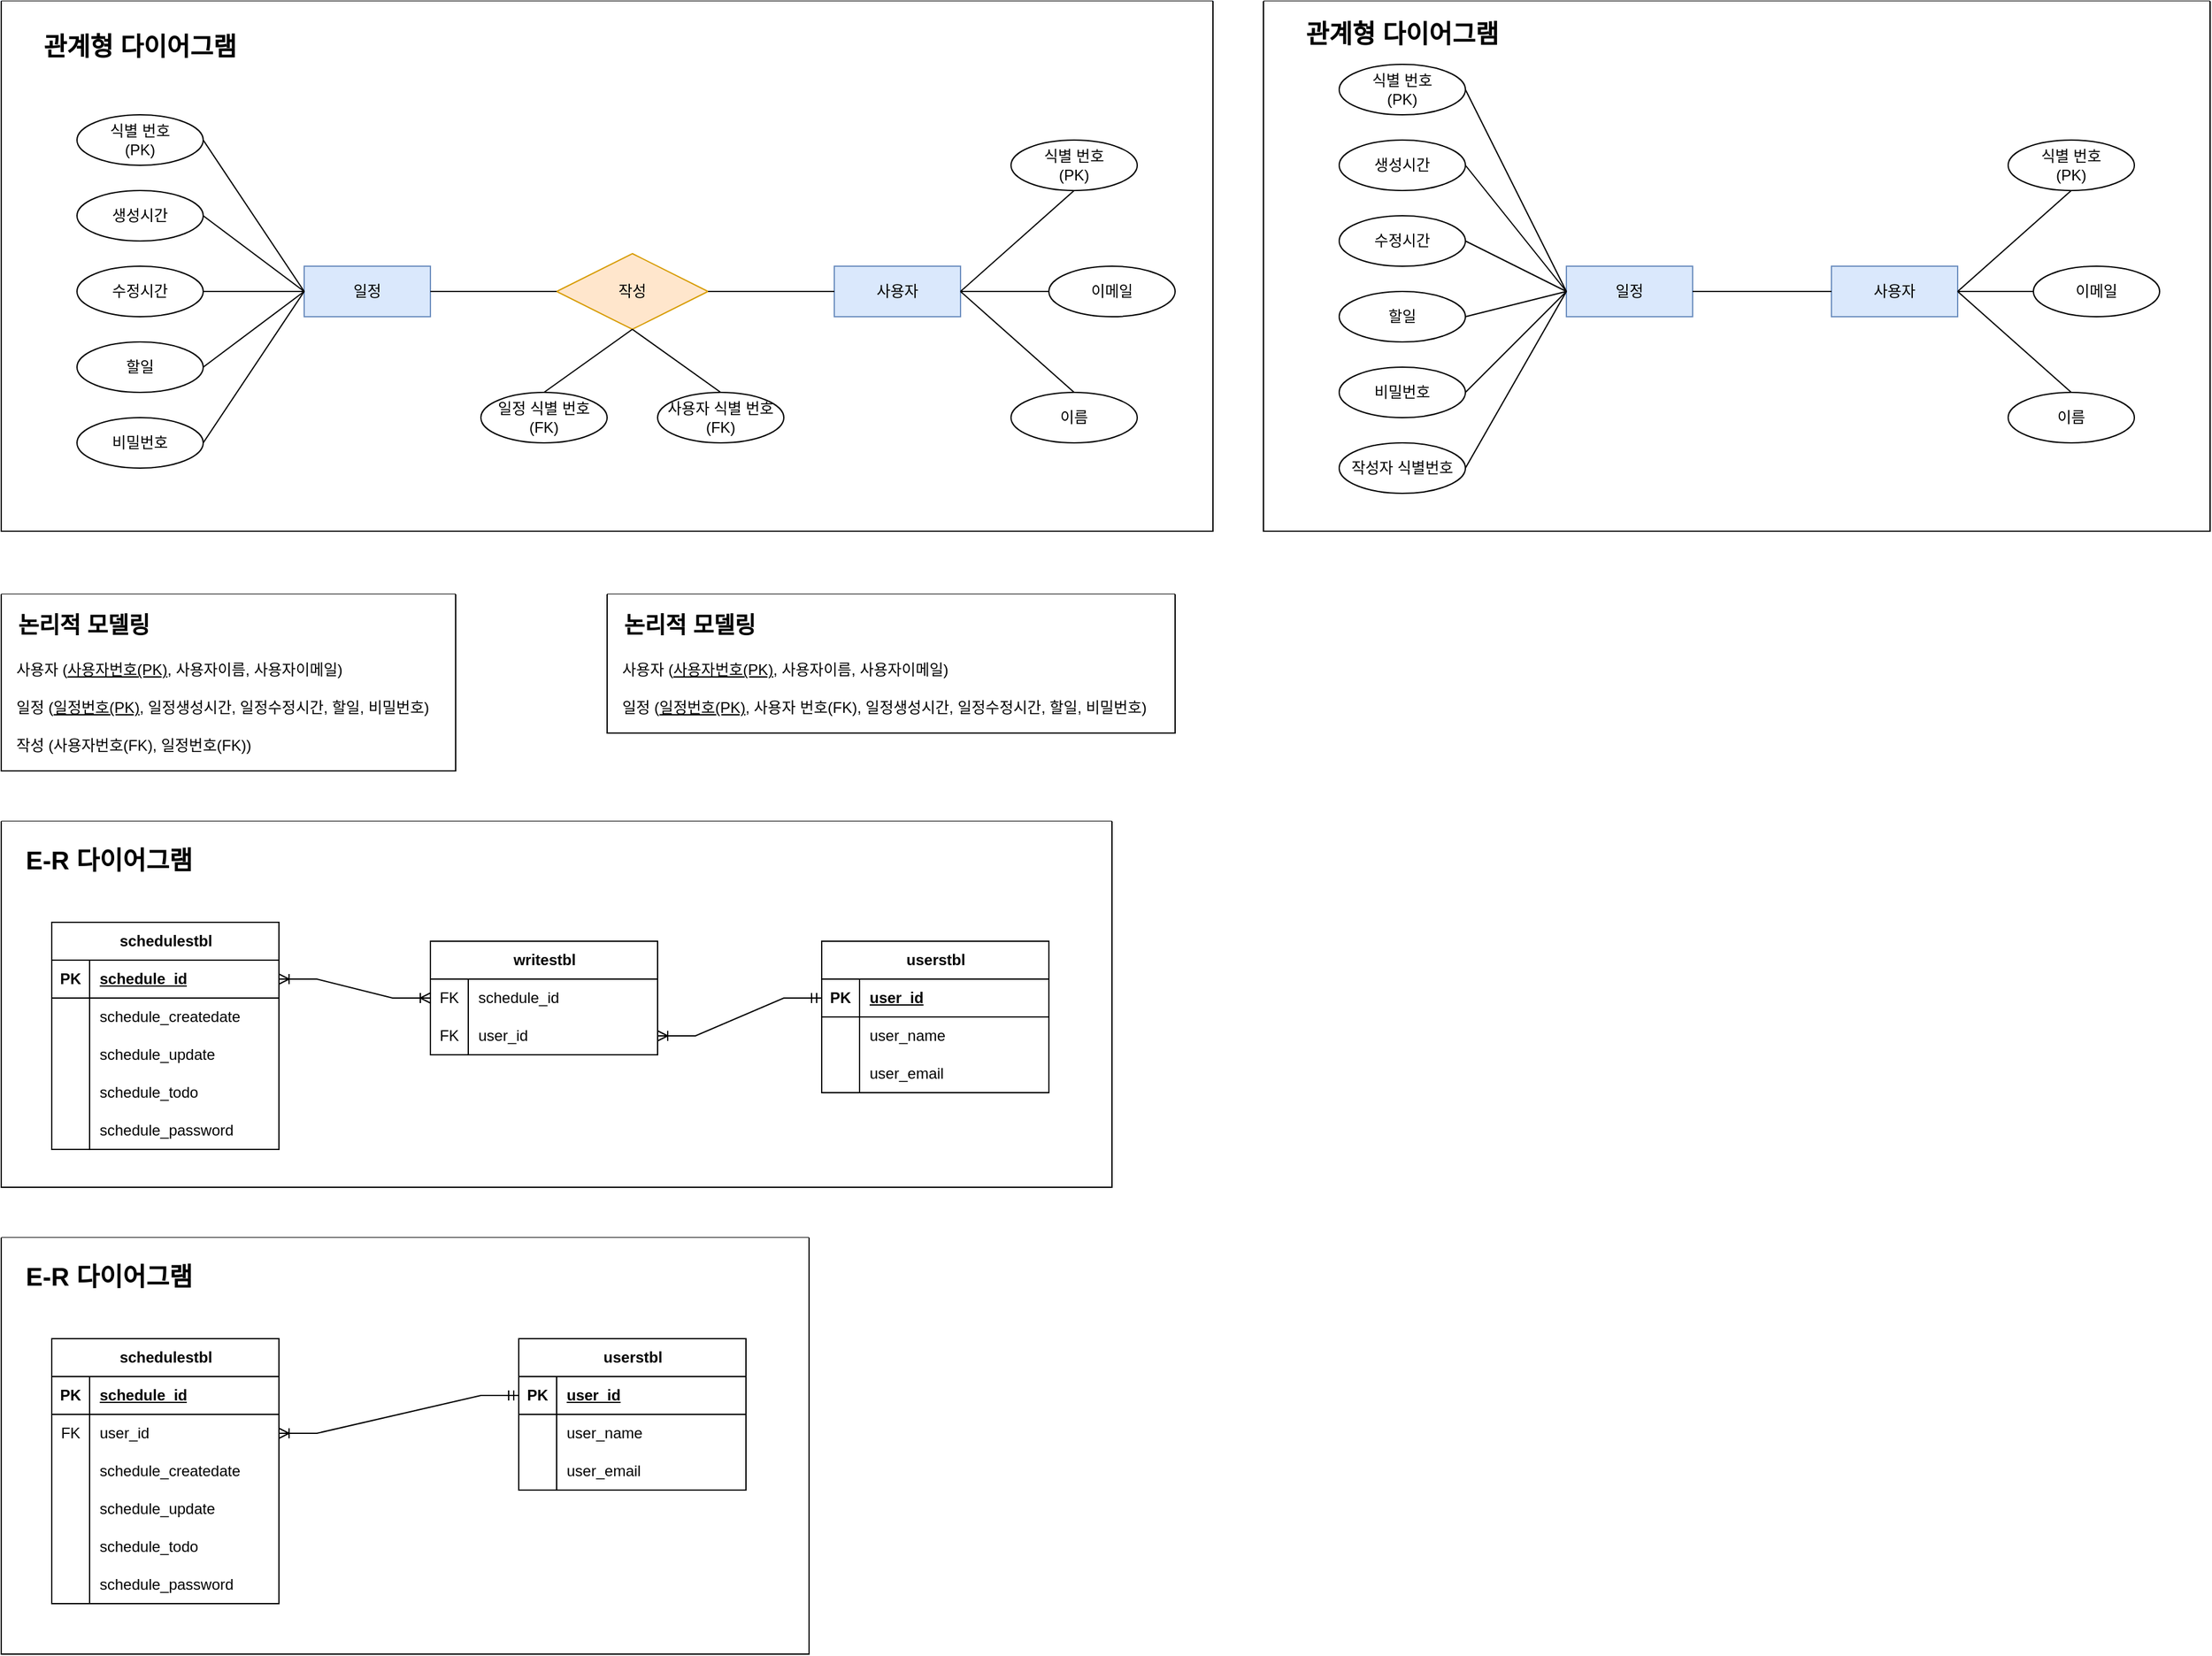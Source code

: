 <mxfile version="27.0.6">
  <diagram name="페이지-1" id="7u8y5s6nJCoRdp69eCld">
    <mxGraphModel dx="784" dy="1110" grid="1" gridSize="10" guides="1" tooltips="1" connect="1" arrows="1" fold="1" page="1" pageScale="1" pageWidth="827" pageHeight="1169" math="0" shadow="0">
      <root>
        <mxCell id="0" />
        <mxCell id="1" parent="0" />
        <mxCell id="xy9pNAmXeIm37C3tFUrq-29" value="" style="group;fillColor=#dae8fc;strokeColor=#6c8ebf;" parent="1" vertex="1" connectable="0">
          <mxGeometry x="140" y="20" width="960" height="420" as="geometry" />
        </mxCell>
        <mxCell id="xy9pNAmXeIm37C3tFUrq-27" value="" style="swimlane;startSize=0;swimlaneFillColor=default;" parent="xy9pNAmXeIm37C3tFUrq-29" vertex="1">
          <mxGeometry width="960" height="420" as="geometry" />
        </mxCell>
        <mxCell id="xy9pNAmXeIm37C3tFUrq-28" value="관계형 다이어그램" style="text;html=1;align=center;verticalAlign=middle;whiteSpace=wrap;rounded=0;fontSize=20;fontStyle=1" parent="xy9pNAmXeIm37C3tFUrq-27" vertex="1">
          <mxGeometry x="25" y="20" width="170" height="30" as="geometry" />
        </mxCell>
        <mxCell id="_SAzlWE_pgAEh568FnMx-1" value="이메일" style="ellipse;whiteSpace=wrap;html=1;align=center;" vertex="1" parent="xy9pNAmXeIm37C3tFUrq-27">
          <mxGeometry x="830" y="210" width="100" height="40" as="geometry" />
        </mxCell>
        <mxCell id="xy9pNAmXeIm37C3tFUrq-3" value="작성" style="shape=rhombus;perimeter=rhombusPerimeter;whiteSpace=wrap;html=1;align=center;fillColor=#ffe6cc;strokeColor=#d79b00;" parent="xy9pNAmXeIm37C3tFUrq-29" vertex="1">
          <mxGeometry x="440" y="200" width="120" height="60" as="geometry" />
        </mxCell>
        <mxCell id="xy9pNAmXeIm37C3tFUrq-4" value="일정" style="whiteSpace=wrap;html=1;align=center;fillColor=#dae8fc;strokeColor=#6c8ebf;" parent="xy9pNAmXeIm37C3tFUrq-29" vertex="1">
          <mxGeometry x="240" y="210" width="100" height="40" as="geometry" />
        </mxCell>
        <mxCell id="xy9pNAmXeIm37C3tFUrq-5" value="사용자" style="whiteSpace=wrap;html=1;align=center;fillColor=#dae8fc;strokeColor=#6c8ebf;" parent="xy9pNAmXeIm37C3tFUrq-29" vertex="1">
          <mxGeometry x="660" y="210" width="100" height="40" as="geometry" />
        </mxCell>
        <mxCell id="xy9pNAmXeIm37C3tFUrq-6" value="" style="endArrow=none;html=1;rounded=0;exitX=1;exitY=0.5;exitDx=0;exitDy=0;entryX=0;entryY=0.5;entryDx=0;entryDy=0;" parent="xy9pNAmXeIm37C3tFUrq-29" source="xy9pNAmXeIm37C3tFUrq-4" target="xy9pNAmXeIm37C3tFUrq-3" edge="1">
          <mxGeometry relative="1" as="geometry">
            <mxPoint x="410" y="410" as="sourcePoint" />
            <mxPoint x="570" y="410" as="targetPoint" />
          </mxGeometry>
        </mxCell>
        <mxCell id="xy9pNAmXeIm37C3tFUrq-7" value="" style="endArrow=none;html=1;rounded=0;exitX=1;exitY=0.5;exitDx=0;exitDy=0;entryX=0;entryY=0.5;entryDx=0;entryDy=0;" parent="xy9pNAmXeIm37C3tFUrq-29" source="xy9pNAmXeIm37C3tFUrq-3" target="xy9pNAmXeIm37C3tFUrq-5" edge="1">
          <mxGeometry relative="1" as="geometry">
            <mxPoint x="430" y="410" as="sourcePoint" />
            <mxPoint x="590" y="410" as="targetPoint" />
          </mxGeometry>
        </mxCell>
        <mxCell id="xy9pNAmXeIm37C3tFUrq-8" value="식별 번호&lt;div&gt;(PK)&lt;/div&gt;" style="ellipse;whiteSpace=wrap;html=1;align=center;" parent="xy9pNAmXeIm37C3tFUrq-29" vertex="1">
          <mxGeometry x="800" y="110" width="100" height="40" as="geometry" />
        </mxCell>
        <mxCell id="xy9pNAmXeIm37C3tFUrq-9" value="이름" style="ellipse;whiteSpace=wrap;html=1;align=center;" parent="xy9pNAmXeIm37C3tFUrq-29" vertex="1">
          <mxGeometry x="800" y="310" width="100" height="40" as="geometry" />
        </mxCell>
        <mxCell id="xy9pNAmXeIm37C3tFUrq-10" value="" style="endArrow=none;html=1;rounded=0;entryX=0.5;entryY=1;entryDx=0;entryDy=0;exitX=1;exitY=0.5;exitDx=0;exitDy=0;" parent="xy9pNAmXeIm37C3tFUrq-29" source="xy9pNAmXeIm37C3tFUrq-5" target="xy9pNAmXeIm37C3tFUrq-8" edge="1">
          <mxGeometry relative="1" as="geometry">
            <mxPoint x="430" y="420" as="sourcePoint" />
            <mxPoint x="590" y="420" as="targetPoint" />
          </mxGeometry>
        </mxCell>
        <mxCell id="xy9pNAmXeIm37C3tFUrq-11" value="" style="endArrow=none;html=1;rounded=0;entryX=0.5;entryY=0;entryDx=0;entryDy=0;exitX=1;exitY=0.5;exitDx=0;exitDy=0;" parent="xy9pNAmXeIm37C3tFUrq-29" source="xy9pNAmXeIm37C3tFUrq-5" target="xy9pNAmXeIm37C3tFUrq-9" edge="1">
          <mxGeometry relative="1" as="geometry">
            <mxPoint x="820" y="230" as="sourcePoint" />
            <mxPoint x="590" y="420" as="targetPoint" />
          </mxGeometry>
        </mxCell>
        <mxCell id="xy9pNAmXeIm37C3tFUrq-12" value="식별 번호&lt;div&gt;(PK&lt;span style=&quot;background-color: transparent; color: light-dark(rgb(0, 0, 0), rgb(255, 255, 255));&quot;&gt;)&lt;/span&gt;&lt;/div&gt;" style="ellipse;whiteSpace=wrap;html=1;align=center;" parent="xy9pNAmXeIm37C3tFUrq-29" vertex="1">
          <mxGeometry x="60" y="90" width="100" height="40" as="geometry" />
        </mxCell>
        <mxCell id="xy9pNAmXeIm37C3tFUrq-13" value="생성시간" style="ellipse;whiteSpace=wrap;html=1;align=center;" parent="xy9pNAmXeIm37C3tFUrq-29" vertex="1">
          <mxGeometry x="60" y="150" width="100" height="40" as="geometry" />
        </mxCell>
        <mxCell id="xy9pNAmXeIm37C3tFUrq-14" value="수정시간" style="ellipse;whiteSpace=wrap;html=1;align=center;" parent="xy9pNAmXeIm37C3tFUrq-29" vertex="1">
          <mxGeometry x="60" y="210" width="100" height="40" as="geometry" />
        </mxCell>
        <mxCell id="xy9pNAmXeIm37C3tFUrq-15" value="할일" style="ellipse;whiteSpace=wrap;html=1;align=center;" parent="xy9pNAmXeIm37C3tFUrq-29" vertex="1">
          <mxGeometry x="60" y="270" width="100" height="40" as="geometry" />
        </mxCell>
        <mxCell id="xy9pNAmXeIm37C3tFUrq-16" value="비밀번호" style="ellipse;whiteSpace=wrap;html=1;align=center;" parent="xy9pNAmXeIm37C3tFUrq-29" vertex="1">
          <mxGeometry x="60" y="330" width="100" height="40" as="geometry" />
        </mxCell>
        <mxCell id="xy9pNAmXeIm37C3tFUrq-17" value="" style="endArrow=none;html=1;rounded=0;exitX=1;exitY=0.5;exitDx=0;exitDy=0;entryX=0;entryY=0.5;entryDx=0;entryDy=0;" parent="xy9pNAmXeIm37C3tFUrq-29" source="xy9pNAmXeIm37C3tFUrq-12" target="xy9pNAmXeIm37C3tFUrq-4" edge="1">
          <mxGeometry relative="1" as="geometry">
            <mxPoint x="340" y="420" as="sourcePoint" />
            <mxPoint x="500" y="420" as="targetPoint" />
          </mxGeometry>
        </mxCell>
        <mxCell id="xy9pNAmXeIm37C3tFUrq-18" value="" style="endArrow=none;html=1;rounded=0;exitX=1;exitY=0.5;exitDx=0;exitDy=0;entryX=0;entryY=0.5;entryDx=0;entryDy=0;" parent="xy9pNAmXeIm37C3tFUrq-29" source="xy9pNAmXeIm37C3tFUrq-13" target="xy9pNAmXeIm37C3tFUrq-4" edge="1">
          <mxGeometry relative="1" as="geometry">
            <mxPoint x="340" y="420" as="sourcePoint" />
            <mxPoint x="500" y="420" as="targetPoint" />
          </mxGeometry>
        </mxCell>
        <mxCell id="xy9pNAmXeIm37C3tFUrq-19" value="" style="endArrow=none;html=1;rounded=0;exitX=1;exitY=0.5;exitDx=0;exitDy=0;entryX=0;entryY=0.5;entryDx=0;entryDy=0;" parent="xy9pNAmXeIm37C3tFUrq-29" source="xy9pNAmXeIm37C3tFUrq-14" target="xy9pNAmXeIm37C3tFUrq-4" edge="1">
          <mxGeometry relative="1" as="geometry">
            <mxPoint x="340" y="420" as="sourcePoint" />
            <mxPoint x="500" y="420" as="targetPoint" />
          </mxGeometry>
        </mxCell>
        <mxCell id="xy9pNAmXeIm37C3tFUrq-20" value="" style="endArrow=none;html=1;rounded=0;exitX=1;exitY=0.5;exitDx=0;exitDy=0;entryX=0;entryY=0.5;entryDx=0;entryDy=0;" parent="xy9pNAmXeIm37C3tFUrq-29" source="xy9pNAmXeIm37C3tFUrq-15" target="xy9pNAmXeIm37C3tFUrq-4" edge="1">
          <mxGeometry relative="1" as="geometry">
            <mxPoint x="340" y="420" as="sourcePoint" />
            <mxPoint x="500" y="420" as="targetPoint" />
          </mxGeometry>
        </mxCell>
        <mxCell id="xy9pNAmXeIm37C3tFUrq-21" value="" style="endArrow=none;html=1;rounded=0;exitX=1;exitY=0.5;exitDx=0;exitDy=0;entryX=0;entryY=0.5;entryDx=0;entryDy=0;" parent="xy9pNAmXeIm37C3tFUrq-29" source="xy9pNAmXeIm37C3tFUrq-16" target="xy9pNAmXeIm37C3tFUrq-4" edge="1">
          <mxGeometry relative="1" as="geometry">
            <mxPoint x="340" y="420" as="sourcePoint" />
            <mxPoint x="500" y="420" as="targetPoint" />
          </mxGeometry>
        </mxCell>
        <mxCell id="xy9pNAmXeIm37C3tFUrq-22" value="일정 식별 번호&lt;div&gt;(FK)&lt;/div&gt;" style="ellipse;whiteSpace=wrap;html=1;align=center;" parent="xy9pNAmXeIm37C3tFUrq-29" vertex="1">
          <mxGeometry x="380" y="310" width="100" height="40" as="geometry" />
        </mxCell>
        <mxCell id="xy9pNAmXeIm37C3tFUrq-23" value="사용자 식별 번호&lt;div&gt;(FK)&lt;/div&gt;" style="ellipse;whiteSpace=wrap;html=1;align=center;" parent="xy9pNAmXeIm37C3tFUrq-29" vertex="1">
          <mxGeometry x="520" y="310" width="100" height="40" as="geometry" />
        </mxCell>
        <mxCell id="xy9pNAmXeIm37C3tFUrq-25" value="" style="endArrow=none;html=1;rounded=0;exitX=0.5;exitY=0;exitDx=0;exitDy=0;entryX=0.5;entryY=1;entryDx=0;entryDy=0;" parent="xy9pNAmXeIm37C3tFUrq-29" source="xy9pNAmXeIm37C3tFUrq-22" target="xy9pNAmXeIm37C3tFUrq-3" edge="1">
          <mxGeometry relative="1" as="geometry">
            <mxPoint x="340" y="420" as="sourcePoint" />
            <mxPoint x="500" y="420" as="targetPoint" />
          </mxGeometry>
        </mxCell>
        <mxCell id="xy9pNAmXeIm37C3tFUrq-26" value="" style="endArrow=none;html=1;rounded=0;exitX=0.5;exitY=1;exitDx=0;exitDy=0;entryX=0.5;entryY=0;entryDx=0;entryDy=0;" parent="xy9pNAmXeIm37C3tFUrq-29" source="xy9pNAmXeIm37C3tFUrq-3" target="xy9pNAmXeIm37C3tFUrq-23" edge="1">
          <mxGeometry relative="1" as="geometry">
            <mxPoint x="340" y="420" as="sourcePoint" />
            <mxPoint x="500" y="420" as="targetPoint" />
          </mxGeometry>
        </mxCell>
        <mxCell id="_SAzlWE_pgAEh568FnMx-2" value="" style="endArrow=none;html=1;rounded=0;entryX=0;entryY=0.5;entryDx=0;entryDy=0;exitX=1;exitY=0.5;exitDx=0;exitDy=0;" edge="1" parent="xy9pNAmXeIm37C3tFUrq-29" source="xy9pNAmXeIm37C3tFUrq-5" target="_SAzlWE_pgAEh568FnMx-1">
          <mxGeometry relative="1" as="geometry">
            <mxPoint x="580" y="350" as="sourcePoint" />
            <mxPoint x="740" y="350" as="targetPoint" />
          </mxGeometry>
        </mxCell>
        <mxCell id="xy9pNAmXeIm37C3tFUrq-43" value="" style="swimlane;startSize=0;swimlaneFillColor=default;" parent="1" vertex="1">
          <mxGeometry x="140" y="490" width="360" height="140" as="geometry" />
        </mxCell>
        <mxCell id="xy9pNAmXeIm37C3tFUrq-44" value="논리적 모델링" style="text;html=1;align=center;verticalAlign=middle;resizable=0;points=[];autosize=1;strokeColor=none;fillColor=none;fontSize=18;fontStyle=1" parent="xy9pNAmXeIm37C3tFUrq-43" vertex="1">
          <mxGeometry y="5" width="130" height="40" as="geometry" />
        </mxCell>
        <mxCell id="xy9pNAmXeIm37C3tFUrq-45" value="사용자 (&lt;u&gt;사용자번호(PK)&lt;/u&gt;, 사용자이름, 사용자이메일)" style="text;html=1;align=left;verticalAlign=middle;resizable=0;points=[];autosize=1;strokeColor=none;fillColor=none;" parent="xy9pNAmXeIm37C3tFUrq-43" vertex="1">
          <mxGeometry x="10" y="45" width="280" height="30" as="geometry" />
        </mxCell>
        <mxCell id="xy9pNAmXeIm37C3tFUrq-46" value="일정 (&lt;u&gt;일정번호(PK)&lt;/u&gt;, 일정생성시간, 일정수정시간, 할일, 비밀번호)" style="text;html=1;align=left;verticalAlign=middle;resizable=0;points=[];autosize=1;strokeColor=none;fillColor=none;" parent="xy9pNAmXeIm37C3tFUrq-43" vertex="1">
          <mxGeometry x="10" y="75" width="350" height="30" as="geometry" />
        </mxCell>
        <mxCell id="xy9pNAmXeIm37C3tFUrq-47" value="작성 (사용자번호(FK), 일정번호(FK))" style="text;html=1;align=left;verticalAlign=middle;resizable=0;points=[];autosize=1;strokeColor=none;fillColor=none;" parent="xy9pNAmXeIm37C3tFUrq-43" vertex="1">
          <mxGeometry x="10" y="105" width="210" height="30" as="geometry" />
        </mxCell>
        <mxCell id="xy9pNAmXeIm37C3tFUrq-95" value="" style="group" parent="1" vertex="1" connectable="0">
          <mxGeometry x="140" y="670" width="880" height="290" as="geometry" />
        </mxCell>
        <mxCell id="xy9pNAmXeIm37C3tFUrq-93" value="" style="swimlane;startSize=0;swimlaneFillColor=default;" parent="xy9pNAmXeIm37C3tFUrq-95" vertex="1">
          <mxGeometry width="880" height="290" as="geometry" />
        </mxCell>
        <mxCell id="xy9pNAmXeIm37C3tFUrq-94" value="E-R 다이어그램" style="text;html=1;align=center;verticalAlign=middle;resizable=0;points=[];autosize=1;strokeColor=none;fillColor=none;fontSize=20;fontStyle=1" parent="xy9pNAmXeIm37C3tFUrq-93" vertex="1">
          <mxGeometry x="5" y="10" width="160" height="40" as="geometry" />
        </mxCell>
        <mxCell id="xy9pNAmXeIm37C3tFUrq-48" value="schedulestbl" style="shape=table;startSize=30;container=1;collapsible=1;childLayout=tableLayout;fixedRows=1;rowLines=0;fontStyle=1;align=center;resizeLast=1;html=1;" parent="xy9pNAmXeIm37C3tFUrq-95" vertex="1">
          <mxGeometry x="40" y="80" width="180" height="180" as="geometry" />
        </mxCell>
        <mxCell id="xy9pNAmXeIm37C3tFUrq-49" value="" style="shape=tableRow;horizontal=0;startSize=0;swimlaneHead=0;swimlaneBody=0;fillColor=none;collapsible=0;dropTarget=0;points=[[0,0.5],[1,0.5]];portConstraint=eastwest;top=0;left=0;right=0;bottom=1;" parent="xy9pNAmXeIm37C3tFUrq-48" vertex="1">
          <mxGeometry y="30" width="180" height="30" as="geometry" />
        </mxCell>
        <mxCell id="xy9pNAmXeIm37C3tFUrq-50" value="PK" style="shape=partialRectangle;connectable=0;fillColor=none;top=0;left=0;bottom=0;right=0;fontStyle=1;overflow=hidden;whiteSpace=wrap;html=1;" parent="xy9pNAmXeIm37C3tFUrq-49" vertex="1">
          <mxGeometry width="30" height="30" as="geometry">
            <mxRectangle width="30" height="30" as="alternateBounds" />
          </mxGeometry>
        </mxCell>
        <mxCell id="xy9pNAmXeIm37C3tFUrq-51" value="schedule_id" style="shape=partialRectangle;connectable=0;fillColor=none;top=0;left=0;bottom=0;right=0;align=left;spacingLeft=6;fontStyle=5;overflow=hidden;whiteSpace=wrap;html=1;" parent="xy9pNAmXeIm37C3tFUrq-49" vertex="1">
          <mxGeometry x="30" width="150" height="30" as="geometry">
            <mxRectangle width="150" height="30" as="alternateBounds" />
          </mxGeometry>
        </mxCell>
        <mxCell id="xy9pNAmXeIm37C3tFUrq-52" value="" style="shape=tableRow;horizontal=0;startSize=0;swimlaneHead=0;swimlaneBody=0;fillColor=none;collapsible=0;dropTarget=0;points=[[0,0.5],[1,0.5]];portConstraint=eastwest;top=0;left=0;right=0;bottom=0;" parent="xy9pNAmXeIm37C3tFUrq-48" vertex="1">
          <mxGeometry y="60" width="180" height="30" as="geometry" />
        </mxCell>
        <mxCell id="xy9pNAmXeIm37C3tFUrq-53" value="" style="shape=partialRectangle;connectable=0;fillColor=none;top=0;left=0;bottom=0;right=0;editable=1;overflow=hidden;whiteSpace=wrap;html=1;" parent="xy9pNAmXeIm37C3tFUrq-52" vertex="1">
          <mxGeometry width="30" height="30" as="geometry">
            <mxRectangle width="30" height="30" as="alternateBounds" />
          </mxGeometry>
        </mxCell>
        <mxCell id="xy9pNAmXeIm37C3tFUrq-54" value="schedule_createdate" style="shape=partialRectangle;connectable=0;fillColor=none;top=0;left=0;bottom=0;right=0;align=left;spacingLeft=6;overflow=hidden;whiteSpace=wrap;html=1;" parent="xy9pNAmXeIm37C3tFUrq-52" vertex="1">
          <mxGeometry x="30" width="150" height="30" as="geometry">
            <mxRectangle width="150" height="30" as="alternateBounds" />
          </mxGeometry>
        </mxCell>
        <mxCell id="xy9pNAmXeIm37C3tFUrq-55" value="" style="shape=tableRow;horizontal=0;startSize=0;swimlaneHead=0;swimlaneBody=0;fillColor=none;collapsible=0;dropTarget=0;points=[[0,0.5],[1,0.5]];portConstraint=eastwest;top=0;left=0;right=0;bottom=0;" parent="xy9pNAmXeIm37C3tFUrq-48" vertex="1">
          <mxGeometry y="90" width="180" height="30" as="geometry" />
        </mxCell>
        <mxCell id="xy9pNAmXeIm37C3tFUrq-56" value="" style="shape=partialRectangle;connectable=0;fillColor=none;top=0;left=0;bottom=0;right=0;editable=1;overflow=hidden;whiteSpace=wrap;html=1;" parent="xy9pNAmXeIm37C3tFUrq-55" vertex="1">
          <mxGeometry width="30" height="30" as="geometry">
            <mxRectangle width="30" height="30" as="alternateBounds" />
          </mxGeometry>
        </mxCell>
        <mxCell id="xy9pNAmXeIm37C3tFUrq-57" value="schedule_update" style="shape=partialRectangle;connectable=0;fillColor=none;top=0;left=0;bottom=0;right=0;align=left;spacingLeft=6;overflow=hidden;whiteSpace=wrap;html=1;" parent="xy9pNAmXeIm37C3tFUrq-55" vertex="1">
          <mxGeometry x="30" width="150" height="30" as="geometry">
            <mxRectangle width="150" height="30" as="alternateBounds" />
          </mxGeometry>
        </mxCell>
        <mxCell id="xy9pNAmXeIm37C3tFUrq-58" value="" style="shape=tableRow;horizontal=0;startSize=0;swimlaneHead=0;swimlaneBody=0;fillColor=none;collapsible=0;dropTarget=0;points=[[0,0.5],[1,0.5]];portConstraint=eastwest;top=0;left=0;right=0;bottom=0;" parent="xy9pNAmXeIm37C3tFUrq-48" vertex="1">
          <mxGeometry y="120" width="180" height="30" as="geometry" />
        </mxCell>
        <mxCell id="xy9pNAmXeIm37C3tFUrq-59" value="" style="shape=partialRectangle;connectable=0;fillColor=none;top=0;left=0;bottom=0;right=0;editable=1;overflow=hidden;whiteSpace=wrap;html=1;" parent="xy9pNAmXeIm37C3tFUrq-58" vertex="1">
          <mxGeometry width="30" height="30" as="geometry">
            <mxRectangle width="30" height="30" as="alternateBounds" />
          </mxGeometry>
        </mxCell>
        <mxCell id="xy9pNAmXeIm37C3tFUrq-60" value="schedule_todo" style="shape=partialRectangle;connectable=0;fillColor=none;top=0;left=0;bottom=0;right=0;align=left;spacingLeft=6;overflow=hidden;whiteSpace=wrap;html=1;" parent="xy9pNAmXeIm37C3tFUrq-58" vertex="1">
          <mxGeometry x="30" width="150" height="30" as="geometry">
            <mxRectangle width="150" height="30" as="alternateBounds" />
          </mxGeometry>
        </mxCell>
        <mxCell id="xy9pNAmXeIm37C3tFUrq-87" value="" style="shape=tableRow;horizontal=0;startSize=0;swimlaneHead=0;swimlaneBody=0;fillColor=none;collapsible=0;dropTarget=0;points=[[0,0.5],[1,0.5]];portConstraint=eastwest;top=0;left=0;right=0;bottom=0;" parent="xy9pNAmXeIm37C3tFUrq-48" vertex="1">
          <mxGeometry y="150" width="180" height="30" as="geometry" />
        </mxCell>
        <mxCell id="xy9pNAmXeIm37C3tFUrq-88" value="" style="shape=partialRectangle;connectable=0;fillColor=none;top=0;left=0;bottom=0;right=0;editable=1;overflow=hidden;whiteSpace=wrap;html=1;" parent="xy9pNAmXeIm37C3tFUrq-87" vertex="1">
          <mxGeometry width="30" height="30" as="geometry">
            <mxRectangle width="30" height="30" as="alternateBounds" />
          </mxGeometry>
        </mxCell>
        <mxCell id="xy9pNAmXeIm37C3tFUrq-89" value="schedule_password" style="shape=partialRectangle;connectable=0;fillColor=none;top=0;left=0;bottom=0;right=0;align=left;spacingLeft=6;overflow=hidden;whiteSpace=wrap;html=1;" parent="xy9pNAmXeIm37C3tFUrq-87" vertex="1">
          <mxGeometry x="30" width="150" height="30" as="geometry">
            <mxRectangle width="150" height="30" as="alternateBounds" />
          </mxGeometry>
        </mxCell>
        <mxCell id="xy9pNAmXeIm37C3tFUrq-61" value="userstbl" style="shape=table;startSize=30;container=1;collapsible=1;childLayout=tableLayout;fixedRows=1;rowLines=0;fontStyle=1;align=center;resizeLast=1;html=1;" parent="xy9pNAmXeIm37C3tFUrq-95" vertex="1">
          <mxGeometry x="650" y="95" width="180" height="120" as="geometry" />
        </mxCell>
        <mxCell id="xy9pNAmXeIm37C3tFUrq-62" value="" style="shape=tableRow;horizontal=0;startSize=0;swimlaneHead=0;swimlaneBody=0;fillColor=none;collapsible=0;dropTarget=0;points=[[0,0.5],[1,0.5]];portConstraint=eastwest;top=0;left=0;right=0;bottom=1;" parent="xy9pNAmXeIm37C3tFUrq-61" vertex="1">
          <mxGeometry y="30" width="180" height="30" as="geometry" />
        </mxCell>
        <mxCell id="xy9pNAmXeIm37C3tFUrq-63" value="PK" style="shape=partialRectangle;connectable=0;fillColor=none;top=0;left=0;bottom=0;right=0;fontStyle=1;overflow=hidden;whiteSpace=wrap;html=1;" parent="xy9pNAmXeIm37C3tFUrq-62" vertex="1">
          <mxGeometry width="30" height="30" as="geometry">
            <mxRectangle width="30" height="30" as="alternateBounds" />
          </mxGeometry>
        </mxCell>
        <mxCell id="xy9pNAmXeIm37C3tFUrq-64" value="user_id" style="shape=partialRectangle;connectable=0;fillColor=none;top=0;left=0;bottom=0;right=0;align=left;spacingLeft=6;fontStyle=5;overflow=hidden;whiteSpace=wrap;html=1;" parent="xy9pNAmXeIm37C3tFUrq-62" vertex="1">
          <mxGeometry x="30" width="150" height="30" as="geometry">
            <mxRectangle width="150" height="30" as="alternateBounds" />
          </mxGeometry>
        </mxCell>
        <mxCell id="xy9pNAmXeIm37C3tFUrq-65" value="" style="shape=tableRow;horizontal=0;startSize=0;swimlaneHead=0;swimlaneBody=0;fillColor=none;collapsible=0;dropTarget=0;points=[[0,0.5],[1,0.5]];portConstraint=eastwest;top=0;left=0;right=0;bottom=0;" parent="xy9pNAmXeIm37C3tFUrq-61" vertex="1">
          <mxGeometry y="60" width="180" height="30" as="geometry" />
        </mxCell>
        <mxCell id="xy9pNAmXeIm37C3tFUrq-66" value="" style="shape=partialRectangle;connectable=0;fillColor=none;top=0;left=0;bottom=0;right=0;editable=1;overflow=hidden;whiteSpace=wrap;html=1;" parent="xy9pNAmXeIm37C3tFUrq-65" vertex="1">
          <mxGeometry width="30" height="30" as="geometry">
            <mxRectangle width="30" height="30" as="alternateBounds" />
          </mxGeometry>
        </mxCell>
        <mxCell id="xy9pNAmXeIm37C3tFUrq-67" value="user_name" style="shape=partialRectangle;connectable=0;fillColor=none;top=0;left=0;bottom=0;right=0;align=left;spacingLeft=6;overflow=hidden;whiteSpace=wrap;html=1;" parent="xy9pNAmXeIm37C3tFUrq-65" vertex="1">
          <mxGeometry x="30" width="150" height="30" as="geometry">
            <mxRectangle width="150" height="30" as="alternateBounds" />
          </mxGeometry>
        </mxCell>
        <mxCell id="_SAzlWE_pgAEh568FnMx-8" value="" style="shape=tableRow;horizontal=0;startSize=0;swimlaneHead=0;swimlaneBody=0;fillColor=none;collapsible=0;dropTarget=0;points=[[0,0.5],[1,0.5]];portConstraint=eastwest;top=0;left=0;right=0;bottom=0;" vertex="1" parent="xy9pNAmXeIm37C3tFUrq-61">
          <mxGeometry y="90" width="180" height="30" as="geometry" />
        </mxCell>
        <mxCell id="_SAzlWE_pgAEh568FnMx-9" value="" style="shape=partialRectangle;connectable=0;fillColor=none;top=0;left=0;bottom=0;right=0;editable=1;overflow=hidden;whiteSpace=wrap;html=1;" vertex="1" parent="_SAzlWE_pgAEh568FnMx-8">
          <mxGeometry width="30" height="30" as="geometry">
            <mxRectangle width="30" height="30" as="alternateBounds" />
          </mxGeometry>
        </mxCell>
        <mxCell id="_SAzlWE_pgAEh568FnMx-10" value="user_email" style="shape=partialRectangle;connectable=0;fillColor=none;top=0;left=0;bottom=0;right=0;align=left;spacingLeft=6;overflow=hidden;whiteSpace=wrap;html=1;" vertex="1" parent="_SAzlWE_pgAEh568FnMx-8">
          <mxGeometry x="30" width="150" height="30" as="geometry">
            <mxRectangle width="150" height="30" as="alternateBounds" />
          </mxGeometry>
        </mxCell>
        <mxCell id="xy9pNAmXeIm37C3tFUrq-74" value="writestbl" style="shape=table;startSize=30;container=1;collapsible=1;childLayout=tableLayout;fixedRows=1;rowLines=0;fontStyle=1;align=center;resizeLast=1;html=1;" parent="xy9pNAmXeIm37C3tFUrq-95" vertex="1">
          <mxGeometry x="340" y="95" width="180" height="90" as="geometry" />
        </mxCell>
        <mxCell id="xy9pNAmXeIm37C3tFUrq-78" value="" style="shape=tableRow;horizontal=0;startSize=0;swimlaneHead=0;swimlaneBody=0;fillColor=none;collapsible=0;dropTarget=0;points=[[0,0.5],[1,0.5]];portConstraint=eastwest;top=0;left=0;right=0;bottom=0;" parent="xy9pNAmXeIm37C3tFUrq-74" vertex="1">
          <mxGeometry y="30" width="180" height="30" as="geometry" />
        </mxCell>
        <mxCell id="xy9pNAmXeIm37C3tFUrq-79" value="FK" style="shape=partialRectangle;connectable=0;fillColor=none;top=0;left=0;bottom=0;right=0;editable=1;overflow=hidden;whiteSpace=wrap;html=1;" parent="xy9pNAmXeIm37C3tFUrq-78" vertex="1">
          <mxGeometry width="30" height="30" as="geometry">
            <mxRectangle width="30" height="30" as="alternateBounds" />
          </mxGeometry>
        </mxCell>
        <mxCell id="xy9pNAmXeIm37C3tFUrq-80" value="schedule_id" style="shape=partialRectangle;connectable=0;fillColor=none;top=0;left=0;bottom=0;right=0;align=left;spacingLeft=6;overflow=hidden;whiteSpace=wrap;html=1;" parent="xy9pNAmXeIm37C3tFUrq-78" vertex="1">
          <mxGeometry x="30" width="150" height="30" as="geometry">
            <mxRectangle width="150" height="30" as="alternateBounds" />
          </mxGeometry>
        </mxCell>
        <mxCell id="xy9pNAmXeIm37C3tFUrq-81" value="" style="shape=tableRow;horizontal=0;startSize=0;swimlaneHead=0;swimlaneBody=0;fillColor=none;collapsible=0;dropTarget=0;points=[[0,0.5],[1,0.5]];portConstraint=eastwest;top=0;left=0;right=0;bottom=0;" parent="xy9pNAmXeIm37C3tFUrq-74" vertex="1">
          <mxGeometry y="60" width="180" height="30" as="geometry" />
        </mxCell>
        <mxCell id="xy9pNAmXeIm37C3tFUrq-82" value="FK" style="shape=partialRectangle;connectable=0;fillColor=none;top=0;left=0;bottom=0;right=0;editable=1;overflow=hidden;whiteSpace=wrap;html=1;" parent="xy9pNAmXeIm37C3tFUrq-81" vertex="1">
          <mxGeometry width="30" height="30" as="geometry">
            <mxRectangle width="30" height="30" as="alternateBounds" />
          </mxGeometry>
        </mxCell>
        <mxCell id="xy9pNAmXeIm37C3tFUrq-83" value="user_id" style="shape=partialRectangle;connectable=0;fillColor=none;top=0;left=0;bottom=0;right=0;align=left;spacingLeft=6;overflow=hidden;whiteSpace=wrap;html=1;" parent="xy9pNAmXeIm37C3tFUrq-81" vertex="1">
          <mxGeometry x="30" width="150" height="30" as="geometry">
            <mxRectangle width="150" height="30" as="alternateBounds" />
          </mxGeometry>
        </mxCell>
        <mxCell id="xy9pNAmXeIm37C3tFUrq-91" value="" style="edgeStyle=entityRelationEdgeStyle;fontSize=12;html=1;endArrow=ERoneToMany;startArrow=ERmandOne;rounded=0;exitX=0;exitY=0.5;exitDx=0;exitDy=0;" parent="xy9pNAmXeIm37C3tFUrq-95" source="xy9pNAmXeIm37C3tFUrq-62" target="xy9pNAmXeIm37C3tFUrq-81" edge="1">
          <mxGeometry width="100" height="100" relative="1" as="geometry">
            <mxPoint x="510" y="110" as="sourcePoint" />
            <mxPoint x="610" y="10" as="targetPoint" />
          </mxGeometry>
        </mxCell>
        <mxCell id="xy9pNAmXeIm37C3tFUrq-92" value="" style="edgeStyle=entityRelationEdgeStyle;fontSize=12;html=1;endArrow=ERoneToMany;startArrow=ERoneToMany;rounded=0;" parent="xy9pNAmXeIm37C3tFUrq-95" source="xy9pNAmXeIm37C3tFUrq-49" target="xy9pNAmXeIm37C3tFUrq-78" edge="1">
          <mxGeometry width="100" height="100" relative="1" as="geometry">
            <mxPoint x="310" y="110" as="sourcePoint" />
            <mxPoint x="410" y="10" as="targetPoint" />
          </mxGeometry>
        </mxCell>
        <mxCell id="xy9pNAmXeIm37C3tFUrq-135" value="" style="group" parent="1" vertex="1" connectable="0">
          <mxGeometry x="140" y="1000" width="640" height="330" as="geometry" />
        </mxCell>
        <mxCell id="xy9pNAmXeIm37C3tFUrq-97" value="" style="swimlane;startSize=0;swimlaneFillColor=default;" parent="xy9pNAmXeIm37C3tFUrq-135" vertex="1">
          <mxGeometry width="640" height="330" as="geometry" />
        </mxCell>
        <mxCell id="xy9pNAmXeIm37C3tFUrq-98" value="E-R 다이어그램" style="text;html=1;align=center;verticalAlign=middle;resizable=0;points=[];autosize=1;strokeColor=none;fillColor=none;fontSize=20;fontStyle=1" parent="xy9pNAmXeIm37C3tFUrq-97" vertex="1">
          <mxGeometry x="5" y="10" width="160" height="40" as="geometry" />
        </mxCell>
        <mxCell id="xy9pNAmXeIm37C3tFUrq-115" value="userstbl" style="shape=table;startSize=30;container=1;collapsible=1;childLayout=tableLayout;fixedRows=1;rowLines=0;fontStyle=1;align=center;resizeLast=1;html=1;" parent="xy9pNAmXeIm37C3tFUrq-97" vertex="1">
          <mxGeometry x="410" y="80" width="180" height="120" as="geometry" />
        </mxCell>
        <mxCell id="xy9pNAmXeIm37C3tFUrq-116" value="" style="shape=tableRow;horizontal=0;startSize=0;swimlaneHead=0;swimlaneBody=0;fillColor=none;collapsible=0;dropTarget=0;points=[[0,0.5],[1,0.5]];portConstraint=eastwest;top=0;left=0;right=0;bottom=1;" parent="xy9pNAmXeIm37C3tFUrq-115" vertex="1">
          <mxGeometry y="30" width="180" height="30" as="geometry" />
        </mxCell>
        <mxCell id="xy9pNAmXeIm37C3tFUrq-117" value="PK" style="shape=partialRectangle;connectable=0;fillColor=none;top=0;left=0;bottom=0;right=0;fontStyle=1;overflow=hidden;whiteSpace=wrap;html=1;" parent="xy9pNAmXeIm37C3tFUrq-116" vertex="1">
          <mxGeometry width="30" height="30" as="geometry">
            <mxRectangle width="30" height="30" as="alternateBounds" />
          </mxGeometry>
        </mxCell>
        <mxCell id="xy9pNAmXeIm37C3tFUrq-118" value="user_id" style="shape=partialRectangle;connectable=0;fillColor=none;top=0;left=0;bottom=0;right=0;align=left;spacingLeft=6;fontStyle=5;overflow=hidden;whiteSpace=wrap;html=1;" parent="xy9pNAmXeIm37C3tFUrq-116" vertex="1">
          <mxGeometry x="30" width="150" height="30" as="geometry">
            <mxRectangle width="150" height="30" as="alternateBounds" />
          </mxGeometry>
        </mxCell>
        <mxCell id="xy9pNAmXeIm37C3tFUrq-119" value="" style="shape=tableRow;horizontal=0;startSize=0;swimlaneHead=0;swimlaneBody=0;fillColor=none;collapsible=0;dropTarget=0;points=[[0,0.5],[1,0.5]];portConstraint=eastwest;top=0;left=0;right=0;bottom=0;" parent="xy9pNAmXeIm37C3tFUrq-115" vertex="1">
          <mxGeometry y="60" width="180" height="30" as="geometry" />
        </mxCell>
        <mxCell id="xy9pNAmXeIm37C3tFUrq-120" value="" style="shape=partialRectangle;connectable=0;fillColor=none;top=0;left=0;bottom=0;right=0;editable=1;overflow=hidden;whiteSpace=wrap;html=1;" parent="xy9pNAmXeIm37C3tFUrq-119" vertex="1">
          <mxGeometry width="30" height="30" as="geometry">
            <mxRectangle width="30" height="30" as="alternateBounds" />
          </mxGeometry>
        </mxCell>
        <mxCell id="xy9pNAmXeIm37C3tFUrq-121" value="user_name" style="shape=partialRectangle;connectable=0;fillColor=none;top=0;left=0;bottom=0;right=0;align=left;spacingLeft=6;overflow=hidden;whiteSpace=wrap;html=1;" parent="xy9pNAmXeIm37C3tFUrq-119" vertex="1">
          <mxGeometry x="30" width="150" height="30" as="geometry">
            <mxRectangle width="150" height="30" as="alternateBounds" />
          </mxGeometry>
        </mxCell>
        <mxCell id="_SAzlWE_pgAEh568FnMx-5" value="" style="shape=tableRow;horizontal=0;startSize=0;swimlaneHead=0;swimlaneBody=0;fillColor=none;collapsible=0;dropTarget=0;points=[[0,0.5],[1,0.5]];portConstraint=eastwest;top=0;left=0;right=0;bottom=0;" vertex="1" parent="xy9pNAmXeIm37C3tFUrq-115">
          <mxGeometry y="90" width="180" height="30" as="geometry" />
        </mxCell>
        <mxCell id="_SAzlWE_pgAEh568FnMx-6" value="" style="shape=partialRectangle;connectable=0;fillColor=none;top=0;left=0;bottom=0;right=0;editable=1;overflow=hidden;whiteSpace=wrap;html=1;" vertex="1" parent="_SAzlWE_pgAEh568FnMx-5">
          <mxGeometry width="30" height="30" as="geometry">
            <mxRectangle width="30" height="30" as="alternateBounds" />
          </mxGeometry>
        </mxCell>
        <mxCell id="_SAzlWE_pgAEh568FnMx-7" value="user_email" style="shape=partialRectangle;connectable=0;fillColor=none;top=0;left=0;bottom=0;right=0;align=left;spacingLeft=6;overflow=hidden;whiteSpace=wrap;html=1;" vertex="1" parent="_SAzlWE_pgAEh568FnMx-5">
          <mxGeometry x="30" width="150" height="30" as="geometry">
            <mxRectangle width="150" height="30" as="alternateBounds" />
          </mxGeometry>
        </mxCell>
        <mxCell id="xy9pNAmXeIm37C3tFUrq-99" value="schedulestbl" style="shape=table;startSize=30;container=1;collapsible=1;childLayout=tableLayout;fixedRows=1;rowLines=0;fontStyle=1;align=center;resizeLast=1;html=1;" parent="xy9pNAmXeIm37C3tFUrq-135" vertex="1">
          <mxGeometry x="40" y="80" width="180" height="210" as="geometry" />
        </mxCell>
        <mxCell id="xy9pNAmXeIm37C3tFUrq-100" value="" style="shape=tableRow;horizontal=0;startSize=0;swimlaneHead=0;swimlaneBody=0;fillColor=none;collapsible=0;dropTarget=0;points=[[0,0.5],[1,0.5]];portConstraint=eastwest;top=0;left=0;right=0;bottom=1;" parent="xy9pNAmXeIm37C3tFUrq-99" vertex="1">
          <mxGeometry y="30" width="180" height="30" as="geometry" />
        </mxCell>
        <mxCell id="xy9pNAmXeIm37C3tFUrq-101" value="PK" style="shape=partialRectangle;connectable=0;fillColor=none;top=0;left=0;bottom=0;right=0;fontStyle=1;overflow=hidden;whiteSpace=wrap;html=1;" parent="xy9pNAmXeIm37C3tFUrq-100" vertex="1">
          <mxGeometry width="30" height="30" as="geometry">
            <mxRectangle width="30" height="30" as="alternateBounds" />
          </mxGeometry>
        </mxCell>
        <mxCell id="xy9pNAmXeIm37C3tFUrq-102" value="schedule_id" style="shape=partialRectangle;connectable=0;fillColor=none;top=0;left=0;bottom=0;right=0;align=left;spacingLeft=6;fontStyle=5;overflow=hidden;whiteSpace=wrap;html=1;" parent="xy9pNAmXeIm37C3tFUrq-100" vertex="1">
          <mxGeometry x="30" width="150" height="30" as="geometry">
            <mxRectangle width="150" height="30" as="alternateBounds" />
          </mxGeometry>
        </mxCell>
        <mxCell id="xy9pNAmXeIm37C3tFUrq-103" value="" style="shape=tableRow;horizontal=0;startSize=0;swimlaneHead=0;swimlaneBody=0;fillColor=none;collapsible=0;dropTarget=0;points=[[0,0.5],[1,0.5]];portConstraint=eastwest;top=0;left=0;right=0;bottom=0;" parent="xy9pNAmXeIm37C3tFUrq-99" vertex="1">
          <mxGeometry y="60" width="180" height="30" as="geometry" />
        </mxCell>
        <mxCell id="xy9pNAmXeIm37C3tFUrq-104" value="FK" style="shape=partialRectangle;connectable=0;fillColor=none;top=0;left=0;bottom=0;right=0;editable=1;overflow=hidden;whiteSpace=wrap;html=1;" parent="xy9pNAmXeIm37C3tFUrq-103" vertex="1">
          <mxGeometry width="30" height="30" as="geometry">
            <mxRectangle width="30" height="30" as="alternateBounds" />
          </mxGeometry>
        </mxCell>
        <mxCell id="xy9pNAmXeIm37C3tFUrq-105" value="user_id" style="shape=partialRectangle;connectable=0;fillColor=none;top=0;left=0;bottom=0;right=0;align=left;spacingLeft=6;overflow=hidden;whiteSpace=wrap;html=1;" parent="xy9pNAmXeIm37C3tFUrq-103" vertex="1">
          <mxGeometry x="30" width="150" height="30" as="geometry">
            <mxRectangle width="150" height="30" as="alternateBounds" />
          </mxGeometry>
        </mxCell>
        <mxCell id="xy9pNAmXeIm37C3tFUrq-131" value="" style="shape=tableRow;horizontal=0;startSize=0;swimlaneHead=0;swimlaneBody=0;fillColor=none;collapsible=0;dropTarget=0;points=[[0,0.5],[1,0.5]];portConstraint=eastwest;top=0;left=0;right=0;bottom=0;" parent="xy9pNAmXeIm37C3tFUrq-99" vertex="1">
          <mxGeometry y="90" width="180" height="30" as="geometry" />
        </mxCell>
        <mxCell id="xy9pNAmXeIm37C3tFUrq-132" value="" style="shape=partialRectangle;connectable=0;fillColor=none;top=0;left=0;bottom=0;right=0;editable=1;overflow=hidden;whiteSpace=wrap;html=1;" parent="xy9pNAmXeIm37C3tFUrq-131" vertex="1">
          <mxGeometry width="30" height="30" as="geometry">
            <mxRectangle width="30" height="30" as="alternateBounds" />
          </mxGeometry>
        </mxCell>
        <mxCell id="xy9pNAmXeIm37C3tFUrq-133" value="schedule_createdate" style="shape=partialRectangle;connectable=0;fillColor=none;top=0;left=0;bottom=0;right=0;align=left;spacingLeft=6;overflow=hidden;whiteSpace=wrap;html=1;" parent="xy9pNAmXeIm37C3tFUrq-131" vertex="1">
          <mxGeometry x="30" width="150" height="30" as="geometry">
            <mxRectangle width="150" height="30" as="alternateBounds" />
          </mxGeometry>
        </mxCell>
        <mxCell id="xy9pNAmXeIm37C3tFUrq-106" value="" style="shape=tableRow;horizontal=0;startSize=0;swimlaneHead=0;swimlaneBody=0;fillColor=none;collapsible=0;dropTarget=0;points=[[0,0.5],[1,0.5]];portConstraint=eastwest;top=0;left=0;right=0;bottom=0;" parent="xy9pNAmXeIm37C3tFUrq-99" vertex="1">
          <mxGeometry y="120" width="180" height="30" as="geometry" />
        </mxCell>
        <mxCell id="xy9pNAmXeIm37C3tFUrq-107" value="" style="shape=partialRectangle;connectable=0;fillColor=none;top=0;left=0;bottom=0;right=0;editable=1;overflow=hidden;whiteSpace=wrap;html=1;" parent="xy9pNAmXeIm37C3tFUrq-106" vertex="1">
          <mxGeometry width="30" height="30" as="geometry">
            <mxRectangle width="30" height="30" as="alternateBounds" />
          </mxGeometry>
        </mxCell>
        <mxCell id="xy9pNAmXeIm37C3tFUrq-108" value="schedule_update" style="shape=partialRectangle;connectable=0;fillColor=none;top=0;left=0;bottom=0;right=0;align=left;spacingLeft=6;overflow=hidden;whiteSpace=wrap;html=1;" parent="xy9pNAmXeIm37C3tFUrq-106" vertex="1">
          <mxGeometry x="30" width="150" height="30" as="geometry">
            <mxRectangle width="150" height="30" as="alternateBounds" />
          </mxGeometry>
        </mxCell>
        <mxCell id="xy9pNAmXeIm37C3tFUrq-109" value="" style="shape=tableRow;horizontal=0;startSize=0;swimlaneHead=0;swimlaneBody=0;fillColor=none;collapsible=0;dropTarget=0;points=[[0,0.5],[1,0.5]];portConstraint=eastwest;top=0;left=0;right=0;bottom=0;" parent="xy9pNAmXeIm37C3tFUrq-99" vertex="1">
          <mxGeometry y="150" width="180" height="30" as="geometry" />
        </mxCell>
        <mxCell id="xy9pNAmXeIm37C3tFUrq-110" value="" style="shape=partialRectangle;connectable=0;fillColor=none;top=0;left=0;bottom=0;right=0;editable=1;overflow=hidden;whiteSpace=wrap;html=1;" parent="xy9pNAmXeIm37C3tFUrq-109" vertex="1">
          <mxGeometry width="30" height="30" as="geometry">
            <mxRectangle width="30" height="30" as="alternateBounds" />
          </mxGeometry>
        </mxCell>
        <mxCell id="xy9pNAmXeIm37C3tFUrq-111" value="schedule_todo" style="shape=partialRectangle;connectable=0;fillColor=none;top=0;left=0;bottom=0;right=0;align=left;spacingLeft=6;overflow=hidden;whiteSpace=wrap;html=1;" parent="xy9pNAmXeIm37C3tFUrq-109" vertex="1">
          <mxGeometry x="30" width="150" height="30" as="geometry">
            <mxRectangle width="150" height="30" as="alternateBounds" />
          </mxGeometry>
        </mxCell>
        <mxCell id="xy9pNAmXeIm37C3tFUrq-112" value="" style="shape=tableRow;horizontal=0;startSize=0;swimlaneHead=0;swimlaneBody=0;fillColor=none;collapsible=0;dropTarget=0;points=[[0,0.5],[1,0.5]];portConstraint=eastwest;top=0;left=0;right=0;bottom=0;" parent="xy9pNAmXeIm37C3tFUrq-99" vertex="1">
          <mxGeometry y="180" width="180" height="30" as="geometry" />
        </mxCell>
        <mxCell id="xy9pNAmXeIm37C3tFUrq-113" value="" style="shape=partialRectangle;connectable=0;fillColor=none;top=0;left=0;bottom=0;right=0;editable=1;overflow=hidden;whiteSpace=wrap;html=1;" parent="xy9pNAmXeIm37C3tFUrq-112" vertex="1">
          <mxGeometry width="30" height="30" as="geometry">
            <mxRectangle width="30" height="30" as="alternateBounds" />
          </mxGeometry>
        </mxCell>
        <mxCell id="xy9pNAmXeIm37C3tFUrq-114" value="schedule_password" style="shape=partialRectangle;connectable=0;fillColor=none;top=0;left=0;bottom=0;right=0;align=left;spacingLeft=6;overflow=hidden;whiteSpace=wrap;html=1;" parent="xy9pNAmXeIm37C3tFUrq-112" vertex="1">
          <mxGeometry x="30" width="150" height="30" as="geometry">
            <mxRectangle width="150" height="30" as="alternateBounds" />
          </mxGeometry>
        </mxCell>
        <mxCell id="xy9pNAmXeIm37C3tFUrq-134" value="" style="edgeStyle=entityRelationEdgeStyle;fontSize=12;html=1;endArrow=ERoneToMany;startArrow=ERmandOne;rounded=0;" parent="xy9pNAmXeIm37C3tFUrq-135" source="xy9pNAmXeIm37C3tFUrq-116" target="xy9pNAmXeIm37C3tFUrq-103" edge="1">
          <mxGeometry width="100" height="100" relative="1" as="geometry">
            <mxPoint x="250" y="100" as="sourcePoint" />
            <mxPoint x="350" as="targetPoint" />
          </mxGeometry>
        </mxCell>
        <mxCell id="xy9pNAmXeIm37C3tFUrq-164" value="" style="group" parent="1" vertex="1" connectable="0">
          <mxGeometry x="1140" y="20" width="750" height="420" as="geometry" />
        </mxCell>
        <mxCell id="xy9pNAmXeIm37C3tFUrq-137" value="" style="swimlane;startSize=0;swimlaneFillColor=default;container=0;" parent="xy9pNAmXeIm37C3tFUrq-164" vertex="1">
          <mxGeometry width="750" height="420" as="geometry" />
        </mxCell>
        <mxCell id="xy9pNAmXeIm37C3tFUrq-141" value="사용자" style="whiteSpace=wrap;html=1;align=center;fillColor=#dae8fc;strokeColor=#6c8ebf;container=0;" parent="xy9pNAmXeIm37C3tFUrq-137" vertex="1">
          <mxGeometry x="450" y="210" width="100" height="40" as="geometry" />
        </mxCell>
        <mxCell id="xy9pNAmXeIm37C3tFUrq-144" value="식별 번호&lt;div&gt;(PK)&lt;/div&gt;" style="ellipse;whiteSpace=wrap;html=1;align=center;container=0;" parent="xy9pNAmXeIm37C3tFUrq-137" vertex="1">
          <mxGeometry x="590" y="110" width="100" height="40" as="geometry" />
        </mxCell>
        <mxCell id="xy9pNAmXeIm37C3tFUrq-145" value="이름" style="ellipse;whiteSpace=wrap;html=1;align=center;container=0;" parent="xy9pNAmXeIm37C3tFUrq-137" vertex="1">
          <mxGeometry x="590" y="310" width="100" height="40" as="geometry" />
        </mxCell>
        <mxCell id="xy9pNAmXeIm37C3tFUrq-146" value="" style="endArrow=none;html=1;rounded=0;entryX=0.5;entryY=1;entryDx=0;entryDy=0;exitX=1;exitY=0.5;exitDx=0;exitDy=0;" parent="xy9pNAmXeIm37C3tFUrq-137" source="xy9pNAmXeIm37C3tFUrq-141" target="xy9pNAmXeIm37C3tFUrq-144" edge="1">
          <mxGeometry relative="1" as="geometry">
            <mxPoint x="220" y="420" as="sourcePoint" />
            <mxPoint x="380" y="420" as="targetPoint" />
          </mxGeometry>
        </mxCell>
        <mxCell id="xy9pNAmXeIm37C3tFUrq-147" value="" style="endArrow=none;html=1;rounded=0;entryX=0.5;entryY=0;entryDx=0;entryDy=0;exitX=1;exitY=0.5;exitDx=0;exitDy=0;" parent="xy9pNAmXeIm37C3tFUrq-137" source="xy9pNAmXeIm37C3tFUrq-141" target="xy9pNAmXeIm37C3tFUrq-145" edge="1">
          <mxGeometry relative="1" as="geometry">
            <mxPoint x="610" y="230" as="sourcePoint" />
            <mxPoint x="380" y="420" as="targetPoint" />
          </mxGeometry>
        </mxCell>
        <mxCell id="xy9pNAmXeIm37C3tFUrq-148" value="식별 번호&lt;div&gt;(PK&lt;span style=&quot;background-color: transparent; color: light-dark(rgb(0, 0, 0), rgb(255, 255, 255));&quot;&gt;)&lt;/span&gt;&lt;/div&gt;" style="ellipse;whiteSpace=wrap;html=1;align=center;container=0;" parent="xy9pNAmXeIm37C3tFUrq-137" vertex="1">
          <mxGeometry x="60" y="50" width="100" height="40" as="geometry" />
        </mxCell>
        <mxCell id="xy9pNAmXeIm37C3tFUrq-149" value="생성시간" style="ellipse;whiteSpace=wrap;html=1;align=center;container=0;" parent="xy9pNAmXeIm37C3tFUrq-137" vertex="1">
          <mxGeometry x="60" y="110" width="100" height="40" as="geometry" />
        </mxCell>
        <mxCell id="xy9pNAmXeIm37C3tFUrq-150" value="수정시간" style="ellipse;whiteSpace=wrap;html=1;align=center;container=0;" parent="xy9pNAmXeIm37C3tFUrq-137" vertex="1">
          <mxGeometry x="60" y="170" width="100" height="40" as="geometry" />
        </mxCell>
        <mxCell id="xy9pNAmXeIm37C3tFUrq-151" value="할일" style="ellipse;whiteSpace=wrap;html=1;align=center;container=0;" parent="xy9pNAmXeIm37C3tFUrq-137" vertex="1">
          <mxGeometry x="60" y="230" width="100" height="40" as="geometry" />
        </mxCell>
        <mxCell id="xy9pNAmXeIm37C3tFUrq-152" value="비밀번호" style="ellipse;whiteSpace=wrap;html=1;align=center;container=0;" parent="xy9pNAmXeIm37C3tFUrq-137" vertex="1">
          <mxGeometry x="60" y="290" width="100" height="40" as="geometry" />
        </mxCell>
        <mxCell id="xy9pNAmXeIm37C3tFUrq-138" value="관계형 다이어그램" style="text;html=1;align=center;verticalAlign=middle;whiteSpace=wrap;rounded=0;fontSize=20;fontStyle=1;container=0;" parent="xy9pNAmXeIm37C3tFUrq-137" vertex="1">
          <mxGeometry x="25" y="10" width="170" height="30" as="geometry" />
        </mxCell>
        <mxCell id="xy9pNAmXeIm37C3tFUrq-162" value="작성자 식별번호" style="ellipse;whiteSpace=wrap;html=1;align=center;" parent="xy9pNAmXeIm37C3tFUrq-137" vertex="1">
          <mxGeometry x="60" y="350" width="100" height="40" as="geometry" />
        </mxCell>
        <mxCell id="_SAzlWE_pgAEh568FnMx-3" value="이메일" style="ellipse;whiteSpace=wrap;html=1;align=center;" vertex="1" parent="xy9pNAmXeIm37C3tFUrq-137">
          <mxGeometry x="610" y="210" width="100" height="40" as="geometry" />
        </mxCell>
        <mxCell id="_SAzlWE_pgAEh568FnMx-4" value="" style="endArrow=none;html=1;rounded=0;entryX=0;entryY=0.5;entryDx=0;entryDy=0;exitX=1;exitY=0.5;exitDx=0;exitDy=0;" edge="1" parent="xy9pNAmXeIm37C3tFUrq-137" source="xy9pNAmXeIm37C3tFUrq-141" target="_SAzlWE_pgAEh568FnMx-3">
          <mxGeometry relative="1" as="geometry">
            <mxPoint x="390" y="350" as="sourcePoint" />
            <mxPoint x="550" y="350" as="targetPoint" />
          </mxGeometry>
        </mxCell>
        <mxCell id="xy9pNAmXeIm37C3tFUrq-140" value="일정" style="whiteSpace=wrap;html=1;align=center;fillColor=#dae8fc;strokeColor=#6c8ebf;container=0;" parent="xy9pNAmXeIm37C3tFUrq-164" vertex="1">
          <mxGeometry x="240" y="210" width="100" height="40" as="geometry" />
        </mxCell>
        <mxCell id="xy9pNAmXeIm37C3tFUrq-142" value="" style="endArrow=none;html=1;rounded=0;exitX=1;exitY=0.5;exitDx=0;exitDy=0;entryX=0;entryY=0.5;entryDx=0;entryDy=0;" parent="xy9pNAmXeIm37C3tFUrq-164" source="xy9pNAmXeIm37C3tFUrq-140" target="xy9pNAmXeIm37C3tFUrq-141" edge="1">
          <mxGeometry relative="1" as="geometry">
            <mxPoint x="410" y="410" as="sourcePoint" />
            <mxPoint x="440" y="230" as="targetPoint" />
          </mxGeometry>
        </mxCell>
        <mxCell id="xy9pNAmXeIm37C3tFUrq-153" value="" style="endArrow=none;html=1;rounded=0;exitX=1;exitY=0.5;exitDx=0;exitDy=0;entryX=0;entryY=0.5;entryDx=0;entryDy=0;" parent="xy9pNAmXeIm37C3tFUrq-164" source="xy9pNAmXeIm37C3tFUrq-148" target="xy9pNAmXeIm37C3tFUrq-140" edge="1">
          <mxGeometry relative="1" as="geometry">
            <mxPoint x="340" y="420" as="sourcePoint" />
            <mxPoint x="500" y="420" as="targetPoint" />
          </mxGeometry>
        </mxCell>
        <mxCell id="xy9pNAmXeIm37C3tFUrq-154" value="" style="endArrow=none;html=1;rounded=0;exitX=1;exitY=0.5;exitDx=0;exitDy=0;entryX=0;entryY=0.5;entryDx=0;entryDy=0;" parent="xy9pNAmXeIm37C3tFUrq-164" source="xy9pNAmXeIm37C3tFUrq-149" target="xy9pNAmXeIm37C3tFUrq-140" edge="1">
          <mxGeometry relative="1" as="geometry">
            <mxPoint x="340" y="420" as="sourcePoint" />
            <mxPoint x="500" y="420" as="targetPoint" />
          </mxGeometry>
        </mxCell>
        <mxCell id="xy9pNAmXeIm37C3tFUrq-155" value="" style="endArrow=none;html=1;rounded=0;exitX=1;exitY=0.5;exitDx=0;exitDy=0;entryX=0;entryY=0.5;entryDx=0;entryDy=0;" parent="xy9pNAmXeIm37C3tFUrq-164" source="xy9pNAmXeIm37C3tFUrq-150" target="xy9pNAmXeIm37C3tFUrq-140" edge="1">
          <mxGeometry relative="1" as="geometry">
            <mxPoint x="340" y="420" as="sourcePoint" />
            <mxPoint x="500" y="420" as="targetPoint" />
          </mxGeometry>
        </mxCell>
        <mxCell id="xy9pNAmXeIm37C3tFUrq-156" value="" style="endArrow=none;html=1;rounded=0;exitX=1;exitY=0.5;exitDx=0;exitDy=0;entryX=0;entryY=0.5;entryDx=0;entryDy=0;" parent="xy9pNAmXeIm37C3tFUrq-164" source="xy9pNAmXeIm37C3tFUrq-151" target="xy9pNAmXeIm37C3tFUrq-140" edge="1">
          <mxGeometry relative="1" as="geometry">
            <mxPoint x="340" y="420" as="sourcePoint" />
            <mxPoint x="500" y="420" as="targetPoint" />
          </mxGeometry>
        </mxCell>
        <mxCell id="xy9pNAmXeIm37C3tFUrq-157" value="" style="endArrow=none;html=1;rounded=0;exitX=1;exitY=0.5;exitDx=0;exitDy=0;entryX=0;entryY=0.5;entryDx=0;entryDy=0;" parent="xy9pNAmXeIm37C3tFUrq-164" source="xy9pNAmXeIm37C3tFUrq-152" target="xy9pNAmXeIm37C3tFUrq-140" edge="1">
          <mxGeometry relative="1" as="geometry">
            <mxPoint x="340" y="420" as="sourcePoint" />
            <mxPoint x="500" y="420" as="targetPoint" />
          </mxGeometry>
        </mxCell>
        <mxCell id="xy9pNAmXeIm37C3tFUrq-163" value="" style="endArrow=none;html=1;rounded=0;exitX=1;exitY=0.5;exitDx=0;exitDy=0;entryX=0;entryY=0.5;entryDx=0;entryDy=0;" parent="xy9pNAmXeIm37C3tFUrq-164" source="xy9pNAmXeIm37C3tFUrq-162" target="xy9pNAmXeIm37C3tFUrq-140" edge="1">
          <mxGeometry relative="1" as="geometry">
            <mxPoint x="200" y="200" as="sourcePoint" />
            <mxPoint x="360" y="200" as="targetPoint" />
          </mxGeometry>
        </mxCell>
        <mxCell id="xy9pNAmXeIm37C3tFUrq-165" value="" style="swimlane;startSize=0;swimlaneFillColor=default;" parent="1" vertex="1">
          <mxGeometry x="620" y="490" width="450" height="110" as="geometry" />
        </mxCell>
        <mxCell id="xy9pNAmXeIm37C3tFUrq-166" value="논리적 모델링" style="text;html=1;align=center;verticalAlign=middle;resizable=0;points=[];autosize=1;strokeColor=none;fillColor=none;fontSize=18;fontStyle=1" parent="xy9pNAmXeIm37C3tFUrq-165" vertex="1">
          <mxGeometry y="5" width="130" height="40" as="geometry" />
        </mxCell>
        <mxCell id="xy9pNAmXeIm37C3tFUrq-167" value="사용자 (&lt;u&gt;사용자번호(PK)&lt;/u&gt;, 사용자이름, 사용자이메일)" style="text;html=1;align=left;verticalAlign=middle;resizable=0;points=[];autosize=1;strokeColor=none;fillColor=none;" parent="xy9pNAmXeIm37C3tFUrq-165" vertex="1">
          <mxGeometry x="10" y="45" width="280" height="30" as="geometry" />
        </mxCell>
        <mxCell id="xy9pNAmXeIm37C3tFUrq-168" value="일정 (&lt;u&gt;일정번호(PK)&lt;/u&gt;, 사용자 번호(FK), 일정생성시간, 일정수정시간, 할일, 비밀번호)" style="text;html=1;align=left;verticalAlign=middle;resizable=0;points=[];autosize=1;strokeColor=none;fillColor=none;" parent="xy9pNAmXeIm37C3tFUrq-165" vertex="1">
          <mxGeometry x="10" y="75" width="440" height="30" as="geometry" />
        </mxCell>
      </root>
    </mxGraphModel>
  </diagram>
</mxfile>
